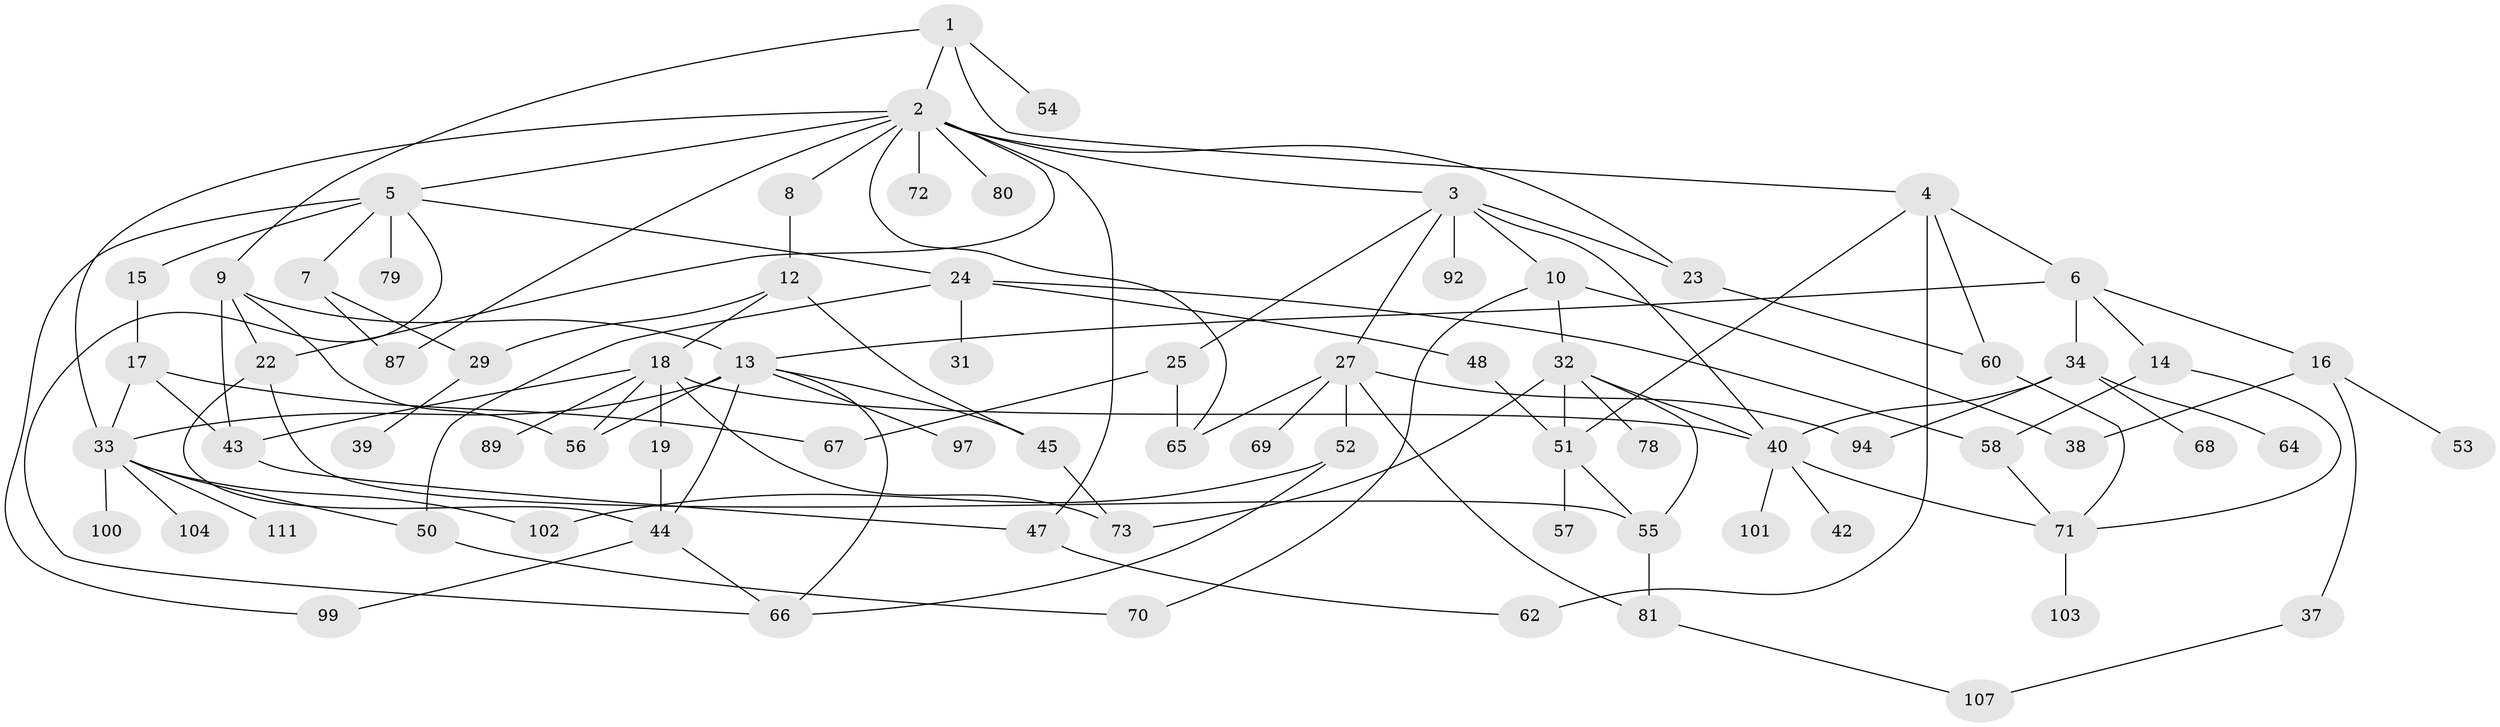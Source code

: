 // original degree distribution, {4: 0.12612612612612611, 10: 0.009009009009009009, 7: 0.009009009009009009, 5: 0.09009009009009009, 3: 0.22522522522522523, 2: 0.2882882882882883, 6: 0.036036036036036036, 1: 0.21621621621621623}
// Generated by graph-tools (version 1.1) at 2025/10/02/27/25 16:10:54]
// undirected, 76 vertices, 119 edges
graph export_dot {
graph [start="1"]
  node [color=gray90,style=filled];
  1;
  2 [super="+35"];
  3 [super="+75"];
  4 [super="+74"];
  5 [super="+11"];
  6;
  7;
  8;
  9 [super="+30"];
  10 [super="+98"];
  12;
  13 [super="+20"];
  14 [super="+21"];
  15;
  16 [super="+26"];
  17 [super="+93"];
  18 [super="+36"];
  19 [super="+41"];
  22 [super="+59"];
  23 [super="+110"];
  24 [super="+28"];
  25 [super="+108"];
  27 [super="+63"];
  29;
  31;
  32 [super="+61"];
  33 [super="+49"];
  34 [super="+91"];
  37;
  38 [super="+96"];
  39;
  40 [super="+76"];
  42 [super="+46"];
  43 [super="+85"];
  44 [super="+83"];
  45;
  47 [super="+82"];
  48;
  50 [super="+90"];
  51 [super="+77"];
  52;
  53;
  54;
  55 [super="+88"];
  56;
  57;
  58;
  60;
  62;
  64;
  65 [super="+86"];
  66 [super="+95"];
  67;
  68;
  69 [super="+106"];
  70;
  71 [super="+84"];
  72;
  73 [super="+109"];
  78;
  79;
  80;
  81 [super="+105"];
  87;
  89;
  92;
  94;
  97;
  99;
  100;
  101;
  102;
  103;
  104;
  107;
  111;
  1 -- 2;
  1 -- 4;
  1 -- 9;
  1 -- 54;
  2 -- 3;
  2 -- 5;
  2 -- 8;
  2 -- 22;
  2 -- 23;
  2 -- 72;
  2 -- 65;
  2 -- 87;
  2 -- 80;
  2 -- 33;
  2 -- 47;
  3 -- 10;
  3 -- 25;
  3 -- 27;
  3 -- 40;
  3 -- 92;
  3 -- 23;
  4 -- 6;
  4 -- 60;
  4 -- 62;
  4 -- 51;
  5 -- 7;
  5 -- 24;
  5 -- 66;
  5 -- 99;
  5 -- 15;
  5 -- 79;
  6 -- 14;
  6 -- 16;
  6 -- 34;
  6 -- 13;
  7 -- 29;
  7 -- 87;
  8 -- 12;
  9 -- 13;
  9 -- 56;
  9 -- 22;
  9 -- 43;
  10 -- 32;
  10 -- 70;
  10 -- 38;
  12 -- 18;
  12 -- 45;
  12 -- 29;
  13 -- 33;
  13 -- 56;
  13 -- 66;
  13 -- 97;
  13 -- 45;
  13 -- 44;
  14 -- 58;
  14 -- 71;
  15 -- 17;
  16 -- 53;
  16 -- 37;
  16 -- 38;
  17 -- 43;
  17 -- 67;
  17 -- 33;
  18 -- 19;
  18 -- 73;
  18 -- 43;
  18 -- 40;
  18 -- 89;
  18 -- 56;
  19 -- 44;
  22 -- 44;
  22 -- 55;
  23 -- 60;
  24 -- 48;
  24 -- 50;
  24 -- 58;
  24 -- 31;
  25 -- 65;
  25 -- 67;
  27 -- 52;
  27 -- 69 [weight=2];
  27 -- 65;
  27 -- 94;
  27 -- 81;
  29 -- 39;
  32 -- 55;
  32 -- 78;
  32 -- 73;
  32 -- 40;
  32 -- 51;
  33 -- 100;
  33 -- 102;
  33 -- 104;
  33 -- 111;
  33 -- 50;
  34 -- 64;
  34 -- 68;
  34 -- 94;
  34 -- 40;
  37 -- 107;
  40 -- 42;
  40 -- 71;
  40 -- 101;
  43 -- 47;
  44 -- 99;
  44 -- 66;
  45 -- 73;
  47 -- 62;
  48 -- 51;
  50 -- 70;
  51 -- 57;
  51 -- 55;
  52 -- 66;
  52 -- 102;
  55 -- 81;
  58 -- 71;
  60 -- 71;
  71 -- 103;
  81 -- 107;
}
